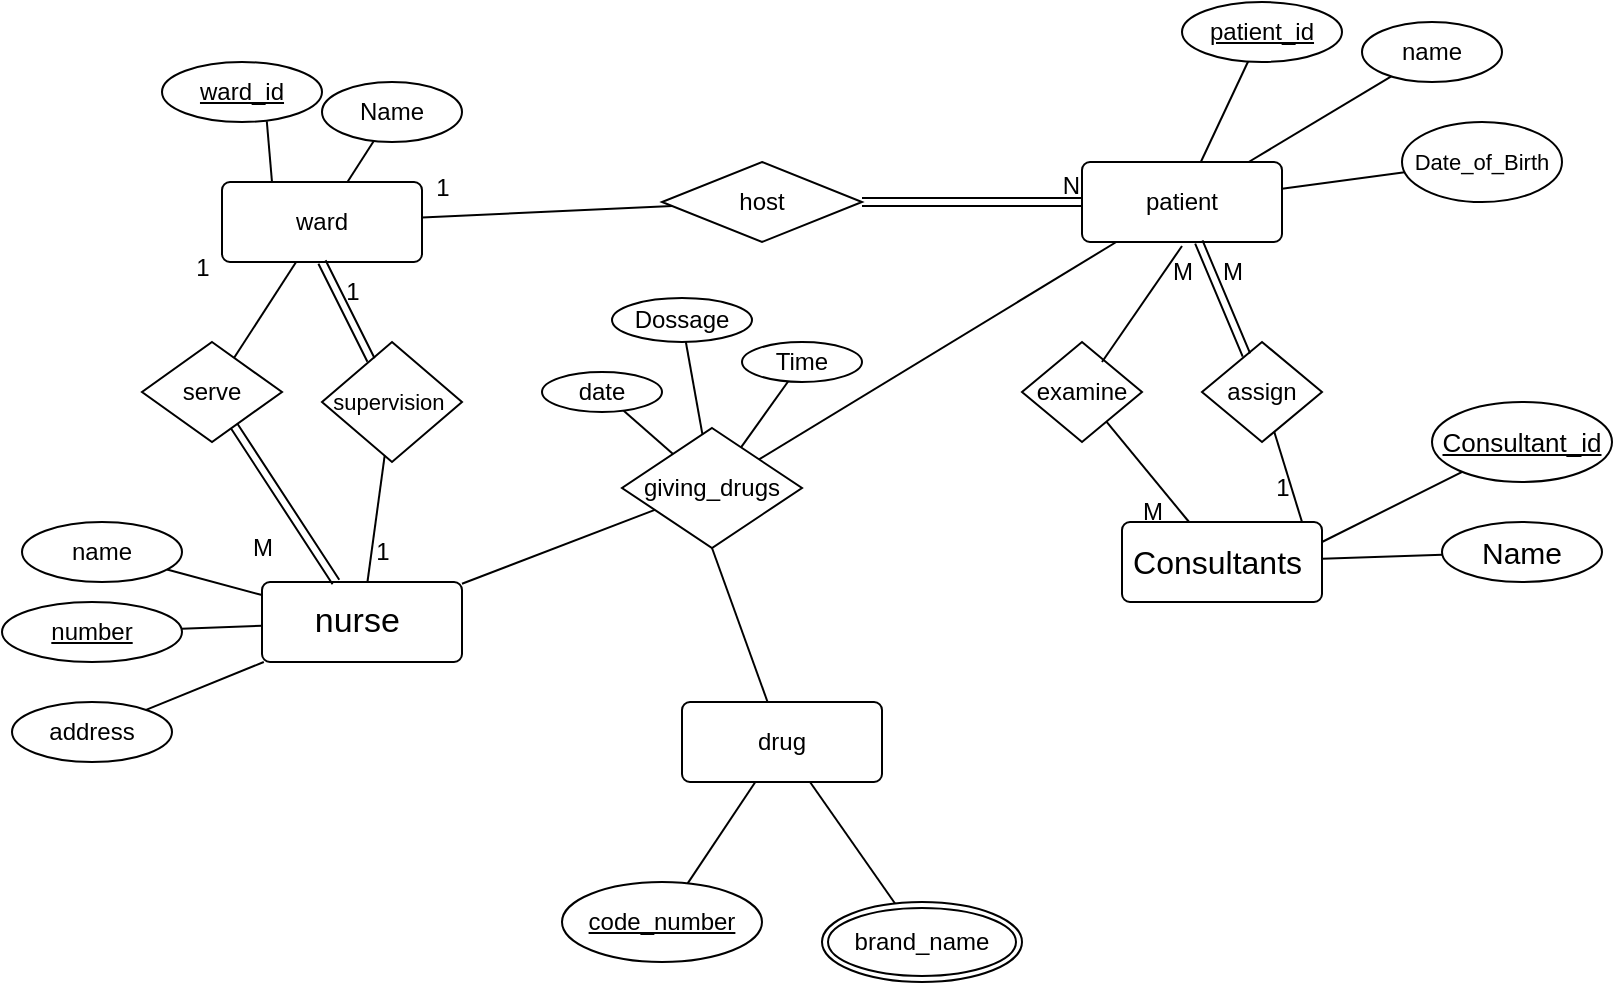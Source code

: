 <mxfile version="24.6.4" type="device">
  <diagram name="Page-1" id="__MFM_pYD9NSd5JV3cW1">
    <mxGraphModel dx="1050" dy="621" grid="1" gridSize="10" guides="1" tooltips="1" connect="1" arrows="1" fold="1" page="1" pageScale="1" pageWidth="850" pageHeight="1100" math="0" shadow="0">
      <root>
        <mxCell id="0" />
        <mxCell id="1" parent="0" />
        <mxCell id="CzJnRWaUy9JEsIH0mckg-1" value="ward" style="rounded=1;arcSize=10;whiteSpace=wrap;html=1;align=center;" vertex="1" parent="1">
          <mxGeometry x="120" y="160" width="100" height="40" as="geometry" />
        </mxCell>
        <mxCell id="CzJnRWaUy9JEsIH0mckg-2" value="&lt;u&gt;ward_id&lt;/u&gt;" style="ellipse;whiteSpace=wrap;html=1;align=center;" vertex="1" parent="1">
          <mxGeometry x="90" y="100" width="80" height="30" as="geometry" />
        </mxCell>
        <mxCell id="CzJnRWaUy9JEsIH0mckg-3" value="Name" style="ellipse;whiteSpace=wrap;html=1;align=center;" vertex="1" parent="1">
          <mxGeometry x="170" y="110" width="70" height="30" as="geometry" />
        </mxCell>
        <mxCell id="CzJnRWaUy9JEsIH0mckg-4" value="" style="endArrow=none;html=1;rounded=0;entryX=0.655;entryY=0.987;entryDx=0;entryDy=0;entryPerimeter=0;exitX=0.25;exitY=0;exitDx=0;exitDy=0;" edge="1" parent="1" source="CzJnRWaUy9JEsIH0mckg-1" target="CzJnRWaUy9JEsIH0mckg-2">
          <mxGeometry relative="1" as="geometry">
            <mxPoint x="20" y="140" as="sourcePoint" />
            <mxPoint x="180" y="140" as="targetPoint" />
          </mxGeometry>
        </mxCell>
        <mxCell id="CzJnRWaUy9JEsIH0mckg-5" value="" style="endArrow=none;html=1;rounded=0;" edge="1" parent="1" source="CzJnRWaUy9JEsIH0mckg-3" target="CzJnRWaUy9JEsIH0mckg-1">
          <mxGeometry relative="1" as="geometry">
            <mxPoint x="240" y="140" as="sourcePoint" />
            <mxPoint x="400" y="140" as="targetPoint" />
          </mxGeometry>
        </mxCell>
        <mxCell id="CzJnRWaUy9JEsIH0mckg-6" value="patient" style="rounded=1;arcSize=10;whiteSpace=wrap;html=1;align=center;" vertex="1" parent="1">
          <mxGeometry x="550" y="150" width="100" height="40" as="geometry" />
        </mxCell>
        <mxCell id="CzJnRWaUy9JEsIH0mckg-7" value="&lt;u&gt;patient_id&lt;/u&gt;" style="ellipse;whiteSpace=wrap;html=1;align=center;" vertex="1" parent="1">
          <mxGeometry x="600" y="70" width="80" height="30" as="geometry" />
        </mxCell>
        <mxCell id="CzJnRWaUy9JEsIH0mckg-8" value="name" style="ellipse;whiteSpace=wrap;html=1;align=center;" vertex="1" parent="1">
          <mxGeometry x="690" y="80" width="70" height="30" as="geometry" />
        </mxCell>
        <mxCell id="CzJnRWaUy9JEsIH0mckg-9" value="&lt;font style=&quot;font-size: 11px;&quot;&gt;Date_of_Birth&lt;/font&gt;" style="ellipse;whiteSpace=wrap;html=1;align=center;" vertex="1" parent="1">
          <mxGeometry x="710" y="130" width="80" height="40" as="geometry" />
        </mxCell>
        <mxCell id="CzJnRWaUy9JEsIH0mckg-10" value="" style="endArrow=none;html=1;rounded=0;" edge="1" parent="1" source="CzJnRWaUy9JEsIH0mckg-6" target="CzJnRWaUy9JEsIH0mckg-7">
          <mxGeometry relative="1" as="geometry">
            <mxPoint x="430" y="110" as="sourcePoint" />
            <mxPoint x="590" y="110" as="targetPoint" />
          </mxGeometry>
        </mxCell>
        <mxCell id="CzJnRWaUy9JEsIH0mckg-11" value="" style="endArrow=none;html=1;rounded=0;" edge="1" parent="1" source="CzJnRWaUy9JEsIH0mckg-6" target="CzJnRWaUy9JEsIH0mckg-8">
          <mxGeometry relative="1" as="geometry">
            <mxPoint x="440" y="149.5" as="sourcePoint" />
            <mxPoint x="600" y="149.5" as="targetPoint" />
          </mxGeometry>
        </mxCell>
        <mxCell id="CzJnRWaUy9JEsIH0mckg-12" value="" style="endArrow=none;html=1;rounded=0;" edge="1" parent="1" source="CzJnRWaUy9JEsIH0mckg-6" target="CzJnRWaUy9JEsIH0mckg-9">
          <mxGeometry relative="1" as="geometry">
            <mxPoint x="440" y="190" as="sourcePoint" />
            <mxPoint x="600" y="190" as="targetPoint" />
          </mxGeometry>
        </mxCell>
        <mxCell id="CzJnRWaUy9JEsIH0mckg-13" value="&lt;span id=&quot;docs-internal-guid-eacf7ad2-7fff-60a9-5a3a-47362cbd52f3&quot;&gt;&lt;span style=&quot;font-size: 16px; font-family: Arial, sans-serif; background-color: transparent; font-variant-numeric: normal; font-variant-east-asian: normal; font-variant-alternates: normal; font-variant-position: normal; vertical-align: baseline; white-space-collapse: preserve;&quot;&gt;Consultants &lt;/span&gt;&lt;/span&gt;" style="rounded=1;arcSize=10;whiteSpace=wrap;html=1;align=center;" vertex="1" parent="1">
          <mxGeometry x="570" y="330" width="100" height="40" as="geometry" />
        </mxCell>
        <mxCell id="CzJnRWaUy9JEsIH0mckg-14" value="&lt;span id=&quot;docs-internal-guid-d344cec4-7fff-9ac6-d888-06b776bf27fb&quot;&gt;&lt;span style=&quot;font-size: 13px; font-family: Arial, sans-serif; background-color: transparent; font-variant-numeric: normal; font-variant-east-asian: normal; font-variant-alternates: normal; font-variant-position: normal; vertical-align: baseline; white-space-collapse: preserve;&quot;&gt;&lt;u&gt;Consultant_id&lt;/u&gt;&lt;/span&gt;&lt;/span&gt;" style="ellipse;whiteSpace=wrap;html=1;align=center;" vertex="1" parent="1">
          <mxGeometry x="725" y="270" width="90" height="40" as="geometry" />
        </mxCell>
        <mxCell id="CzJnRWaUy9JEsIH0mckg-15" value="" style="endArrow=none;html=1;rounded=0;exitX=1;exitY=0.25;exitDx=0;exitDy=0;" edge="1" parent="1" source="CzJnRWaUy9JEsIH0mckg-13" target="CzJnRWaUy9JEsIH0mckg-14">
          <mxGeometry relative="1" as="geometry">
            <mxPoint x="710" y="320" as="sourcePoint" />
            <mxPoint x="870" y="320" as="targetPoint" />
          </mxGeometry>
        </mxCell>
        <mxCell id="CzJnRWaUy9JEsIH0mckg-16" value="&lt;span id=&quot;docs-internal-guid-122abc81-7fff-eb0d-f4f5-8ccf0b298e59&quot;&gt;&lt;span style=&quot;font-family: Arial, sans-serif; background-color: transparent; font-variant-numeric: normal; font-variant-east-asian: normal; font-variant-alternates: normal; font-variant-position: normal; vertical-align: baseline; white-space-collapse: preserve;&quot;&gt;&lt;font style=&quot;font-size: 15px;&quot;&gt;Name&lt;/font&gt;&lt;/span&gt;&lt;/span&gt;" style="ellipse;whiteSpace=wrap;html=1;align=center;" vertex="1" parent="1">
          <mxGeometry x="730" y="330" width="80" height="30" as="geometry" />
        </mxCell>
        <mxCell id="CzJnRWaUy9JEsIH0mckg-17" value="" style="endArrow=none;html=1;rounded=0;" edge="1" parent="1" source="CzJnRWaUy9JEsIH0mckg-13" target="CzJnRWaUy9JEsIH0mckg-16">
          <mxGeometry relative="1" as="geometry">
            <mxPoint x="480" y="370" as="sourcePoint" />
            <mxPoint x="640" y="370" as="targetPoint" />
          </mxGeometry>
        </mxCell>
        <mxCell id="CzJnRWaUy9JEsIH0mckg-18" value="&lt;span id=&quot;docs-internal-guid-b305e740-7fff-933b-80bf-fda5cc03c669&quot;&gt;&lt;span style=&quot;font-size: 17px; font-family: Arial, sans-serif; background-color: transparent; font-variant-numeric: normal; font-variant-east-asian: normal; font-variant-alternates: normal; font-variant-position: normal; vertical-align: baseline; white-space-collapse: preserve;&quot;&gt;nurse &lt;/span&gt;&lt;/span&gt;" style="rounded=1;arcSize=10;whiteSpace=wrap;html=1;align=center;" vertex="1" parent="1">
          <mxGeometry x="140" y="360" width="100" height="40" as="geometry" />
        </mxCell>
        <mxCell id="CzJnRWaUy9JEsIH0mckg-19" value="name" style="ellipse;whiteSpace=wrap;html=1;align=center;" vertex="1" parent="1">
          <mxGeometry x="20" y="330" width="80" height="30" as="geometry" />
        </mxCell>
        <mxCell id="CzJnRWaUy9JEsIH0mckg-20" value="" style="endArrow=none;html=1;rounded=0;" edge="1" parent="1" source="CzJnRWaUy9JEsIH0mckg-19" target="CzJnRWaUy9JEsIH0mckg-18">
          <mxGeometry relative="1" as="geometry">
            <mxPoint x="100" y="350" as="sourcePoint" />
            <mxPoint x="260" y="350" as="targetPoint" />
          </mxGeometry>
        </mxCell>
        <mxCell id="CzJnRWaUy9JEsIH0mckg-21" value="&lt;u&gt;number&lt;/u&gt;" style="ellipse;whiteSpace=wrap;html=1;align=center;" vertex="1" parent="1">
          <mxGeometry x="10" y="370" width="90" height="30" as="geometry" />
        </mxCell>
        <mxCell id="CzJnRWaUy9JEsIH0mckg-22" value="address" style="ellipse;whiteSpace=wrap;html=1;align=center;" vertex="1" parent="1">
          <mxGeometry x="15" y="420" width="80" height="30" as="geometry" />
        </mxCell>
        <mxCell id="CzJnRWaUy9JEsIH0mckg-23" value="" style="endArrow=none;html=1;rounded=0;" edge="1" parent="1" source="CzJnRWaUy9JEsIH0mckg-21" target="CzJnRWaUy9JEsIH0mckg-18">
          <mxGeometry relative="1" as="geometry">
            <mxPoint x="120" y="400" as="sourcePoint" />
            <mxPoint x="280" y="400" as="targetPoint" />
          </mxGeometry>
        </mxCell>
        <mxCell id="CzJnRWaUy9JEsIH0mckg-24" value="" style="endArrow=none;html=1;rounded=0;" edge="1" parent="1" source="CzJnRWaUy9JEsIH0mckg-22" target="CzJnRWaUy9JEsIH0mckg-18">
          <mxGeometry relative="1" as="geometry">
            <mxPoint x="130" y="430" as="sourcePoint" />
            <mxPoint x="290" y="430" as="targetPoint" />
          </mxGeometry>
        </mxCell>
        <mxCell id="CzJnRWaUy9JEsIH0mckg-25" value="drug" style="rounded=1;arcSize=10;whiteSpace=wrap;html=1;align=center;" vertex="1" parent="1">
          <mxGeometry x="350" y="420" width="100" height="40" as="geometry" />
        </mxCell>
        <mxCell id="CzJnRWaUy9JEsIH0mckg-26" value="&lt;u&gt;code_number&lt;/u&gt;" style="ellipse;whiteSpace=wrap;html=1;align=center;" vertex="1" parent="1">
          <mxGeometry x="290" y="510" width="100" height="40" as="geometry" />
        </mxCell>
        <mxCell id="CzJnRWaUy9JEsIH0mckg-27" value="brand_name" style="ellipse;shape=doubleEllipse;margin=3;whiteSpace=wrap;html=1;align=center;" vertex="1" parent="1">
          <mxGeometry x="420" y="520" width="100" height="40" as="geometry" />
        </mxCell>
        <mxCell id="CzJnRWaUy9JEsIH0mckg-28" value="" style="endArrow=none;html=1;rounded=0;" edge="1" parent="1" source="CzJnRWaUy9JEsIH0mckg-26" target="CzJnRWaUy9JEsIH0mckg-25">
          <mxGeometry relative="1" as="geometry">
            <mxPoint x="480" y="440" as="sourcePoint" />
            <mxPoint x="640" y="440" as="targetPoint" />
          </mxGeometry>
        </mxCell>
        <mxCell id="CzJnRWaUy9JEsIH0mckg-29" value="" style="endArrow=none;html=1;rounded=0;" edge="1" parent="1" source="CzJnRWaUy9JEsIH0mckg-25" target="CzJnRWaUy9JEsIH0mckg-27">
          <mxGeometry relative="1" as="geometry">
            <mxPoint x="340" y="300" as="sourcePoint" />
            <mxPoint x="500" y="300" as="targetPoint" />
          </mxGeometry>
        </mxCell>
        <mxCell id="CzJnRWaUy9JEsIH0mckg-30" value="host" style="shape=rhombus;perimeter=rhombusPerimeter;whiteSpace=wrap;html=1;align=center;" vertex="1" parent="1">
          <mxGeometry x="340" y="150" width="100" height="40" as="geometry" />
        </mxCell>
        <mxCell id="CzJnRWaUy9JEsIH0mckg-33" value="1" style="text;html=1;align=center;verticalAlign=middle;resizable=0;points=[];autosize=1;strokeColor=none;fillColor=none;" vertex="1" parent="1">
          <mxGeometry x="215" y="148" width="30" height="30" as="geometry" />
        </mxCell>
        <mxCell id="CzJnRWaUy9JEsIH0mckg-34" value="" style="endArrow=none;html=1;rounded=0;" edge="1" parent="1" source="CzJnRWaUy9JEsIH0mckg-1" target="CzJnRWaUy9JEsIH0mckg-30">
          <mxGeometry relative="1" as="geometry">
            <mxPoint x="250" y="160" as="sourcePoint" />
            <mxPoint x="410" y="160" as="targetPoint" />
          </mxGeometry>
        </mxCell>
        <mxCell id="CzJnRWaUy9JEsIH0mckg-35" value="" style="shape=link;html=1;rounded=0;" edge="1" parent="1" source="CzJnRWaUy9JEsIH0mckg-30" target="CzJnRWaUy9JEsIH0mckg-6">
          <mxGeometry relative="1" as="geometry">
            <mxPoint x="440" y="180" as="sourcePoint" />
            <mxPoint x="600" y="180" as="targetPoint" />
          </mxGeometry>
        </mxCell>
        <mxCell id="CzJnRWaUy9JEsIH0mckg-36" value="N" style="resizable=0;html=1;whiteSpace=wrap;align=right;verticalAlign=bottom;" connectable="0" vertex="1" parent="CzJnRWaUy9JEsIH0mckg-35">
          <mxGeometry x="1" relative="1" as="geometry" />
        </mxCell>
        <mxCell id="CzJnRWaUy9JEsIH0mckg-38" value="assign" style="shape=rhombus;perimeter=rhombusPerimeter;whiteSpace=wrap;html=1;align=center;" vertex="1" parent="1">
          <mxGeometry x="610" y="240" width="60" height="50" as="geometry" />
        </mxCell>
        <mxCell id="CzJnRWaUy9JEsIH0mckg-39" value="1" style="text;html=1;align=center;verticalAlign=middle;resizable=0;points=[];autosize=1;strokeColor=none;fillColor=none;" vertex="1" parent="1">
          <mxGeometry x="635" y="298" width="30" height="30" as="geometry" />
        </mxCell>
        <mxCell id="CzJnRWaUy9JEsIH0mckg-40" value="M" style="text;html=1;align=center;verticalAlign=middle;resizable=0;points=[];autosize=1;strokeColor=none;fillColor=none;" vertex="1" parent="1">
          <mxGeometry x="610" y="190" width="30" height="30" as="geometry" />
        </mxCell>
        <mxCell id="CzJnRWaUy9JEsIH0mckg-41" value="" style="endArrow=none;html=1;rounded=0;" edge="1" parent="1" target="CzJnRWaUy9JEsIH0mckg-38">
          <mxGeometry relative="1" as="geometry">
            <mxPoint x="660" y="330" as="sourcePoint" />
            <mxPoint x="690" y="300" as="targetPoint" />
          </mxGeometry>
        </mxCell>
        <mxCell id="CzJnRWaUy9JEsIH0mckg-44" value="" style="shape=link;html=1;rounded=0;" edge="1" parent="1" source="CzJnRWaUy9JEsIH0mckg-6" target="CzJnRWaUy9JEsIH0mckg-38">
          <mxGeometry relative="1" as="geometry">
            <mxPoint x="550" y="220" as="sourcePoint" />
            <mxPoint x="710" y="220" as="targetPoint" />
          </mxGeometry>
        </mxCell>
        <mxCell id="CzJnRWaUy9JEsIH0mckg-46" value="examine" style="shape=rhombus;perimeter=rhombusPerimeter;whiteSpace=wrap;html=1;align=center;" vertex="1" parent="1">
          <mxGeometry x="520" y="240" width="60" height="50" as="geometry" />
        </mxCell>
        <mxCell id="CzJnRWaUy9JEsIH0mckg-47" value="M" style="text;html=1;align=center;verticalAlign=middle;resizable=0;points=[];autosize=1;strokeColor=none;fillColor=none;" vertex="1" parent="1">
          <mxGeometry x="570" y="310" width="30" height="30" as="geometry" />
        </mxCell>
        <mxCell id="CzJnRWaUy9JEsIH0mckg-48" value="M" style="text;html=1;align=center;verticalAlign=middle;resizable=0;points=[];autosize=1;strokeColor=none;fillColor=none;" vertex="1" parent="1">
          <mxGeometry x="585" y="190" width="30" height="30" as="geometry" />
        </mxCell>
        <mxCell id="CzJnRWaUy9JEsIH0mckg-49" value="" style="endArrow=none;html=1;rounded=0;" edge="1" parent="1">
          <mxGeometry relative="1" as="geometry">
            <mxPoint x="560" y="250" as="sourcePoint" />
            <mxPoint x="600.004" y="192" as="targetPoint" />
          </mxGeometry>
        </mxCell>
        <mxCell id="CzJnRWaUy9JEsIH0mckg-51" value="" style="endArrow=none;html=1;rounded=0;" edge="1" parent="1" source="CzJnRWaUy9JEsIH0mckg-13" target="CzJnRWaUy9JEsIH0mckg-46">
          <mxGeometry relative="1" as="geometry">
            <mxPoint x="340" y="300" as="sourcePoint" />
            <mxPoint x="500" y="300" as="targetPoint" />
          </mxGeometry>
        </mxCell>
        <mxCell id="CzJnRWaUy9JEsIH0mckg-52" value="giving_drugs" style="shape=rhombus;perimeter=rhombusPerimeter;whiteSpace=wrap;html=1;align=center;" vertex="1" parent="1">
          <mxGeometry x="320" y="283" width="90" height="60" as="geometry" />
        </mxCell>
        <mxCell id="CzJnRWaUy9JEsIH0mckg-54" value="" style="endArrow=none;html=1;rounded=0;exitX=0.5;exitY=1;exitDx=0;exitDy=0;" edge="1" parent="1" source="CzJnRWaUy9JEsIH0mckg-52" target="CzJnRWaUy9JEsIH0mckg-25">
          <mxGeometry relative="1" as="geometry">
            <mxPoint x="345" y="384.5" as="sourcePoint" />
            <mxPoint x="505" y="384.5" as="targetPoint" />
          </mxGeometry>
        </mxCell>
        <mxCell id="CzJnRWaUy9JEsIH0mckg-55" value="" style="endArrow=none;html=1;rounded=0;" edge="1" parent="1" source="CzJnRWaUy9JEsIH0mckg-18" target="CzJnRWaUy9JEsIH0mckg-52">
          <mxGeometry relative="1" as="geometry">
            <mxPoint x="190" y="410" as="sourcePoint" />
            <mxPoint x="350" y="410" as="targetPoint" />
          </mxGeometry>
        </mxCell>
        <mxCell id="CzJnRWaUy9JEsIH0mckg-56" value="" style="endArrow=none;html=1;rounded=0;" edge="1" parent="1" source="CzJnRWaUy9JEsIH0mckg-52" target="CzJnRWaUy9JEsIH0mckg-6">
          <mxGeometry relative="1" as="geometry">
            <mxPoint x="270" y="250" as="sourcePoint" />
            <mxPoint x="430" y="250" as="targetPoint" />
          </mxGeometry>
        </mxCell>
        <mxCell id="CzJnRWaUy9JEsIH0mckg-57" value="&lt;span id=&quot;docs-internal-guid-e9acc4fe-7fff-a41f-3005-9e1ea52a0c5b&quot;&gt;&lt;span style=&quot;font-family: Arial, sans-serif; background-color: transparent; font-variant-numeric: normal; font-variant-east-asian: normal; font-variant-alternates: normal; font-variant-position: normal; vertical-align: baseline; white-space-collapse: preserve;&quot;&gt;&lt;font style=&quot;font-size: 11px;&quot;&gt;supervision &lt;/font&gt;&lt;/span&gt;&lt;/span&gt;" style="shape=rhombus;perimeter=rhombusPerimeter;whiteSpace=wrap;html=1;align=center;" vertex="1" parent="1">
          <mxGeometry x="170" y="240" width="70" height="60" as="geometry" />
        </mxCell>
        <mxCell id="CzJnRWaUy9JEsIH0mckg-58" value="1" style="text;html=1;align=center;verticalAlign=middle;resizable=0;points=[];autosize=1;strokeColor=none;fillColor=none;" vertex="1" parent="1">
          <mxGeometry x="170" y="200" width="30" height="30" as="geometry" />
        </mxCell>
        <mxCell id="CzJnRWaUy9JEsIH0mckg-59" value="1" style="text;html=1;align=center;verticalAlign=middle;resizable=0;points=[];autosize=1;strokeColor=none;fillColor=none;" vertex="1" parent="1">
          <mxGeometry x="185" y="330" width="30" height="30" as="geometry" />
        </mxCell>
        <mxCell id="CzJnRWaUy9JEsIH0mckg-60" value="" style="shape=link;html=1;rounded=0;exitX=0.5;exitY=1;exitDx=0;exitDy=0;" edge="1" parent="1" source="CzJnRWaUy9JEsIH0mckg-1" target="CzJnRWaUy9JEsIH0mckg-57">
          <mxGeometry relative="1" as="geometry">
            <mxPoint x="170" y="230" as="sourcePoint" />
            <mxPoint x="330" y="230" as="targetPoint" />
          </mxGeometry>
        </mxCell>
        <mxCell id="CzJnRWaUy9JEsIH0mckg-64" value="" style="endArrow=none;html=1;rounded=0;" edge="1" parent="1" source="CzJnRWaUy9JEsIH0mckg-18" target="CzJnRWaUy9JEsIH0mckg-57">
          <mxGeometry relative="1" as="geometry">
            <mxPoint x="340" y="310" as="sourcePoint" />
            <mxPoint x="500" y="310" as="targetPoint" />
          </mxGeometry>
        </mxCell>
        <mxCell id="CzJnRWaUy9JEsIH0mckg-65" value="serve" style="shape=rhombus;perimeter=rhombusPerimeter;whiteSpace=wrap;html=1;align=center;" vertex="1" parent="1">
          <mxGeometry x="80" y="240" width="70" height="50" as="geometry" />
        </mxCell>
        <mxCell id="CzJnRWaUy9JEsIH0mckg-66" value="1" style="text;html=1;align=center;verticalAlign=middle;resizable=0;points=[];autosize=1;strokeColor=none;fillColor=none;" vertex="1" parent="1">
          <mxGeometry x="95" y="188" width="30" height="30" as="geometry" />
        </mxCell>
        <mxCell id="CzJnRWaUy9JEsIH0mckg-67" value="M" style="text;html=1;align=center;verticalAlign=middle;resizable=0;points=[];autosize=1;strokeColor=none;fillColor=none;" vertex="1" parent="1">
          <mxGeometry x="125" y="328" width="30" height="30" as="geometry" />
        </mxCell>
        <mxCell id="CzJnRWaUy9JEsIH0mckg-68" value="" style="shape=link;html=1;rounded=0;" edge="1" parent="1" source="CzJnRWaUy9JEsIH0mckg-18" target="CzJnRWaUy9JEsIH0mckg-65">
          <mxGeometry relative="1" as="geometry">
            <mxPoint x="340" y="310" as="sourcePoint" />
            <mxPoint x="500" y="310" as="targetPoint" />
          </mxGeometry>
        </mxCell>
        <mxCell id="CzJnRWaUy9JEsIH0mckg-74" value="date" style="ellipse;whiteSpace=wrap;html=1;align=center;" vertex="1" parent="1">
          <mxGeometry x="280" y="255" width="60" height="20" as="geometry" />
        </mxCell>
        <mxCell id="CzJnRWaUy9JEsIH0mckg-75" value="Time" style="ellipse;whiteSpace=wrap;html=1;align=center;" vertex="1" parent="1">
          <mxGeometry x="380" y="240" width="60" height="20" as="geometry" />
        </mxCell>
        <mxCell id="CzJnRWaUy9JEsIH0mckg-76" value="Dossage" style="ellipse;whiteSpace=wrap;html=1;align=center;" vertex="1" parent="1">
          <mxGeometry x="315" y="218" width="70" height="22" as="geometry" />
        </mxCell>
        <mxCell id="CzJnRWaUy9JEsIH0mckg-78" value="" style="endArrow=none;html=1;rounded=0;" edge="1" parent="1" source="CzJnRWaUy9JEsIH0mckg-52" target="CzJnRWaUy9JEsIH0mckg-75">
          <mxGeometry relative="1" as="geometry">
            <mxPoint x="340" y="310" as="sourcePoint" />
            <mxPoint x="500" y="310" as="targetPoint" />
          </mxGeometry>
        </mxCell>
        <mxCell id="CzJnRWaUy9JEsIH0mckg-79" value="" style="endArrow=none;html=1;rounded=0;" edge="1" parent="1" source="CzJnRWaUy9JEsIH0mckg-76" target="CzJnRWaUy9JEsIH0mckg-52">
          <mxGeometry relative="1" as="geometry">
            <mxPoint x="340" y="310" as="sourcePoint" />
            <mxPoint x="500" y="310" as="targetPoint" />
          </mxGeometry>
        </mxCell>
        <mxCell id="CzJnRWaUy9JEsIH0mckg-80" value="" style="endArrow=none;html=1;rounded=0;" edge="1" parent="1" source="CzJnRWaUy9JEsIH0mckg-74" target="CzJnRWaUy9JEsIH0mckg-52">
          <mxGeometry relative="1" as="geometry">
            <mxPoint x="340" y="310" as="sourcePoint" />
            <mxPoint x="500" y="310" as="targetPoint" />
          </mxGeometry>
        </mxCell>
        <mxCell id="CzJnRWaUy9JEsIH0mckg-81" value="" style="endArrow=none;html=1;rounded=0;" edge="1" parent="1" source="CzJnRWaUy9JEsIH0mckg-1" target="CzJnRWaUy9JEsIH0mckg-65">
          <mxGeometry relative="1" as="geometry">
            <mxPoint x="340" y="310" as="sourcePoint" />
            <mxPoint x="500" y="310" as="targetPoint" />
          </mxGeometry>
        </mxCell>
      </root>
    </mxGraphModel>
  </diagram>
</mxfile>
